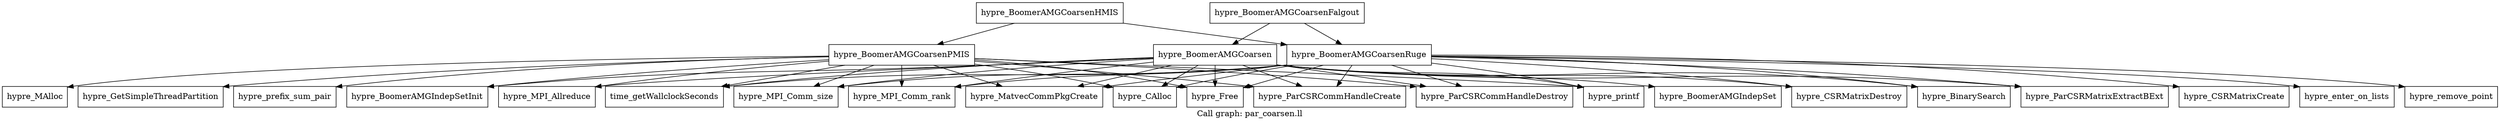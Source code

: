 digraph "Call graph: par_coarsen.ll" {
	label="Call graph: par_coarsen.ll";

	Node0x55aab43456f0 [shape=record,label="{hypre_BoomerAMGCoarsen}"];
	Node0x55aab43456f0 -> Node0x55aab4325cf0;
	Node0x55aab43456f0 -> Node0x55aab4318270;
	Node0x55aab43456f0 -> Node0x55aab4317df0;
	Node0x55aab43456f0 -> Node0x55aab431e830;
	Node0x55aab43456f0 -> Node0x55aab432d620;
	Node0x55aab43456f0 -> Node0x55aab4338f40;
	Node0x55aab43456f0 -> Node0x55aab4371e60;
	Node0x55aab43456f0 -> Node0x55aab434aa30;
	Node0x55aab43456f0 -> Node0x55aab42f1be0;
	Node0x55aab43456f0 -> Node0x55aab43355c0;
	Node0x55aab43456f0 -> Node0x55aab4356110;
	Node0x55aab43456f0 -> Node0x55aab435fa00;
	Node0x55aab43456f0 -> Node0x55aab43544c0;
	Node0x55aab43456f0 -> Node0x55aab435ad90;
	Node0x55aab43456f0 -> Node0x55aab432f800;
	Node0x55aab4325cf0 [shape=record,label="{time_getWallclockSeconds}"];
	Node0x55aab4318270 [shape=record,label="{hypre_MPI_Comm_size}"];
	Node0x55aab4317df0 [shape=record,label="{hypre_MPI_Comm_rank}"];
	Node0x55aab431e830 [shape=record,label="{hypre_MatvecCommPkgCreate}"];
	Node0x55aab432d620 [shape=record,label="{hypre_CAlloc}"];
	Node0x55aab434aa30 [shape=record,label="{hypre_ParCSRCommHandleCreate}"];
	Node0x55aab42f1be0 [shape=record,label="{hypre_ParCSRCommHandleDestroy}"];
	Node0x55aab43355c0 [shape=record,label="{hypre_BoomerAMGIndepSetInit}"];
	Node0x55aab432f800 [shape=record,label="{hypre_ParCSRMatrixExtractBExt}"];
	Node0x55aab435ad90 [shape=record,label="{hypre_BinarySearch}"];
	Node0x55aab4356110 [shape=record,label="{hypre_printf}"];
	Node0x55aab43544c0 [shape=record,label="{hypre_MPI_Allreduce}"];
	Node0x55aab435fa00 [shape=record,label="{hypre_BoomerAMGIndepSet}"];
	Node0x55aab4371e60 [shape=record,label="{hypre_Free}"];
	Node0x55aab4338f40 [shape=record,label="{hypre_CSRMatrixDestroy}"];
	Node0x55aab43389e0 [shape=record,label="{hypre_BoomerAMGCoarsenRuge}"];
	Node0x55aab43389e0 -> Node0x55aab432d620;
	Node0x55aab43389e0 -> Node0x55aab4338f40;
	Node0x55aab43389e0 -> Node0x55aab4325cf0;
	Node0x55aab43389e0 -> Node0x55aab4318270;
	Node0x55aab43389e0 -> Node0x55aab4317df0;
	Node0x55aab43389e0 -> Node0x55aab431e830;
	Node0x55aab43389e0 -> Node0x55aab43364c0;
	Node0x55aab43389e0 -> Node0x55aab4371e60;
	Node0x55aab43389e0 -> Node0x55aab4356110;
	Node0x55aab43389e0 -> Node0x55aab435ad90;
	Node0x55aab43389e0 -> Node0x55aab432f800;
	Node0x55aab43389e0 -> Node0x55aab42f1be0;
	Node0x55aab43389e0 -> Node0x55aab434aa30;
	Node0x55aab43389e0 -> Node0x55aab439eda0;
	Node0x55aab43389e0 -> Node0x55aab43ab5b0;
	Node0x55aab43ba840 [shape=record,label="{hypre_MAlloc}"];
	Node0x55aab433bdb0 [shape=record,label="{hypre_GetSimpleThreadPartition}"];
	Node0x55aab43bc770 [shape=record,label="{hypre_prefix_sum_pair}"];
	Node0x55aab43364c0 [shape=record,label="{hypre_CSRMatrixCreate}"];
	Node0x55aab439eda0 [shape=record,label="{hypre_enter_on_lists}"];
	Node0x55aab43ab5b0 [shape=record,label="{hypre_remove_point}"];
	Node0x55aab43a5ef0 [shape=record,label="{hypre_BoomerAMGCoarsenFalgout}"];
	Node0x55aab43a5ef0 -> Node0x55aab43389e0;
	Node0x55aab43a5ef0 -> Node0x55aab43456f0;
	Node0x55aab43a4290 [shape=record,label="{hypre_BoomerAMGCoarsenHMIS}"];
	Node0x55aab43a4290 -> Node0x55aab43389e0;
	Node0x55aab43a4290 -> Node0x55aab43a05b0;
	Node0x55aab43a05b0 [shape=record,label="{hypre_BoomerAMGCoarsenPMIS}"];
	Node0x55aab43a05b0 -> Node0x55aab4325cf0;
	Node0x55aab43a05b0 -> Node0x55aab4318270;
	Node0x55aab43a05b0 -> Node0x55aab4317df0;
	Node0x55aab43a05b0 -> Node0x55aab431e830;
	Node0x55aab43a05b0 -> Node0x55aab432d620;
	Node0x55aab43a05b0 -> Node0x55aab4371e60;
	Node0x55aab43a05b0 -> Node0x55aab43bc770;
	Node0x55aab43a05b0 -> Node0x55aab434aa30;
	Node0x55aab43a05b0 -> Node0x55aab42f1be0;
	Node0x55aab43a05b0 -> Node0x55aab43355c0;
	Node0x55aab43a05b0 -> Node0x55aab433bdb0;
	Node0x55aab43a05b0 -> Node0x55aab43ba840;
	Node0x55aab43a05b0 -> Node0x55aab43544c0;
	Node0x55aab43a05b0 -> Node0x55aab4356110;
}
